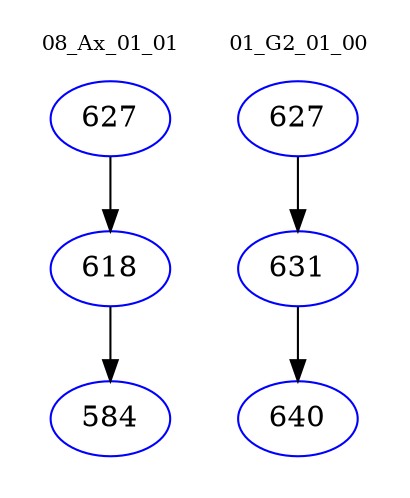 digraph{
subgraph cluster_0 {
color = white
label = "08_Ax_01_01";
fontsize=10;
T0_627 [label="627", color="blue"]
T0_627 -> T0_618 [color="black"]
T0_618 [label="618", color="blue"]
T0_618 -> T0_584 [color="black"]
T0_584 [label="584", color="blue"]
}
subgraph cluster_1 {
color = white
label = "01_G2_01_00";
fontsize=10;
T1_627 [label="627", color="blue"]
T1_627 -> T1_631 [color="black"]
T1_631 [label="631", color="blue"]
T1_631 -> T1_640 [color="black"]
T1_640 [label="640", color="blue"]
}
}
